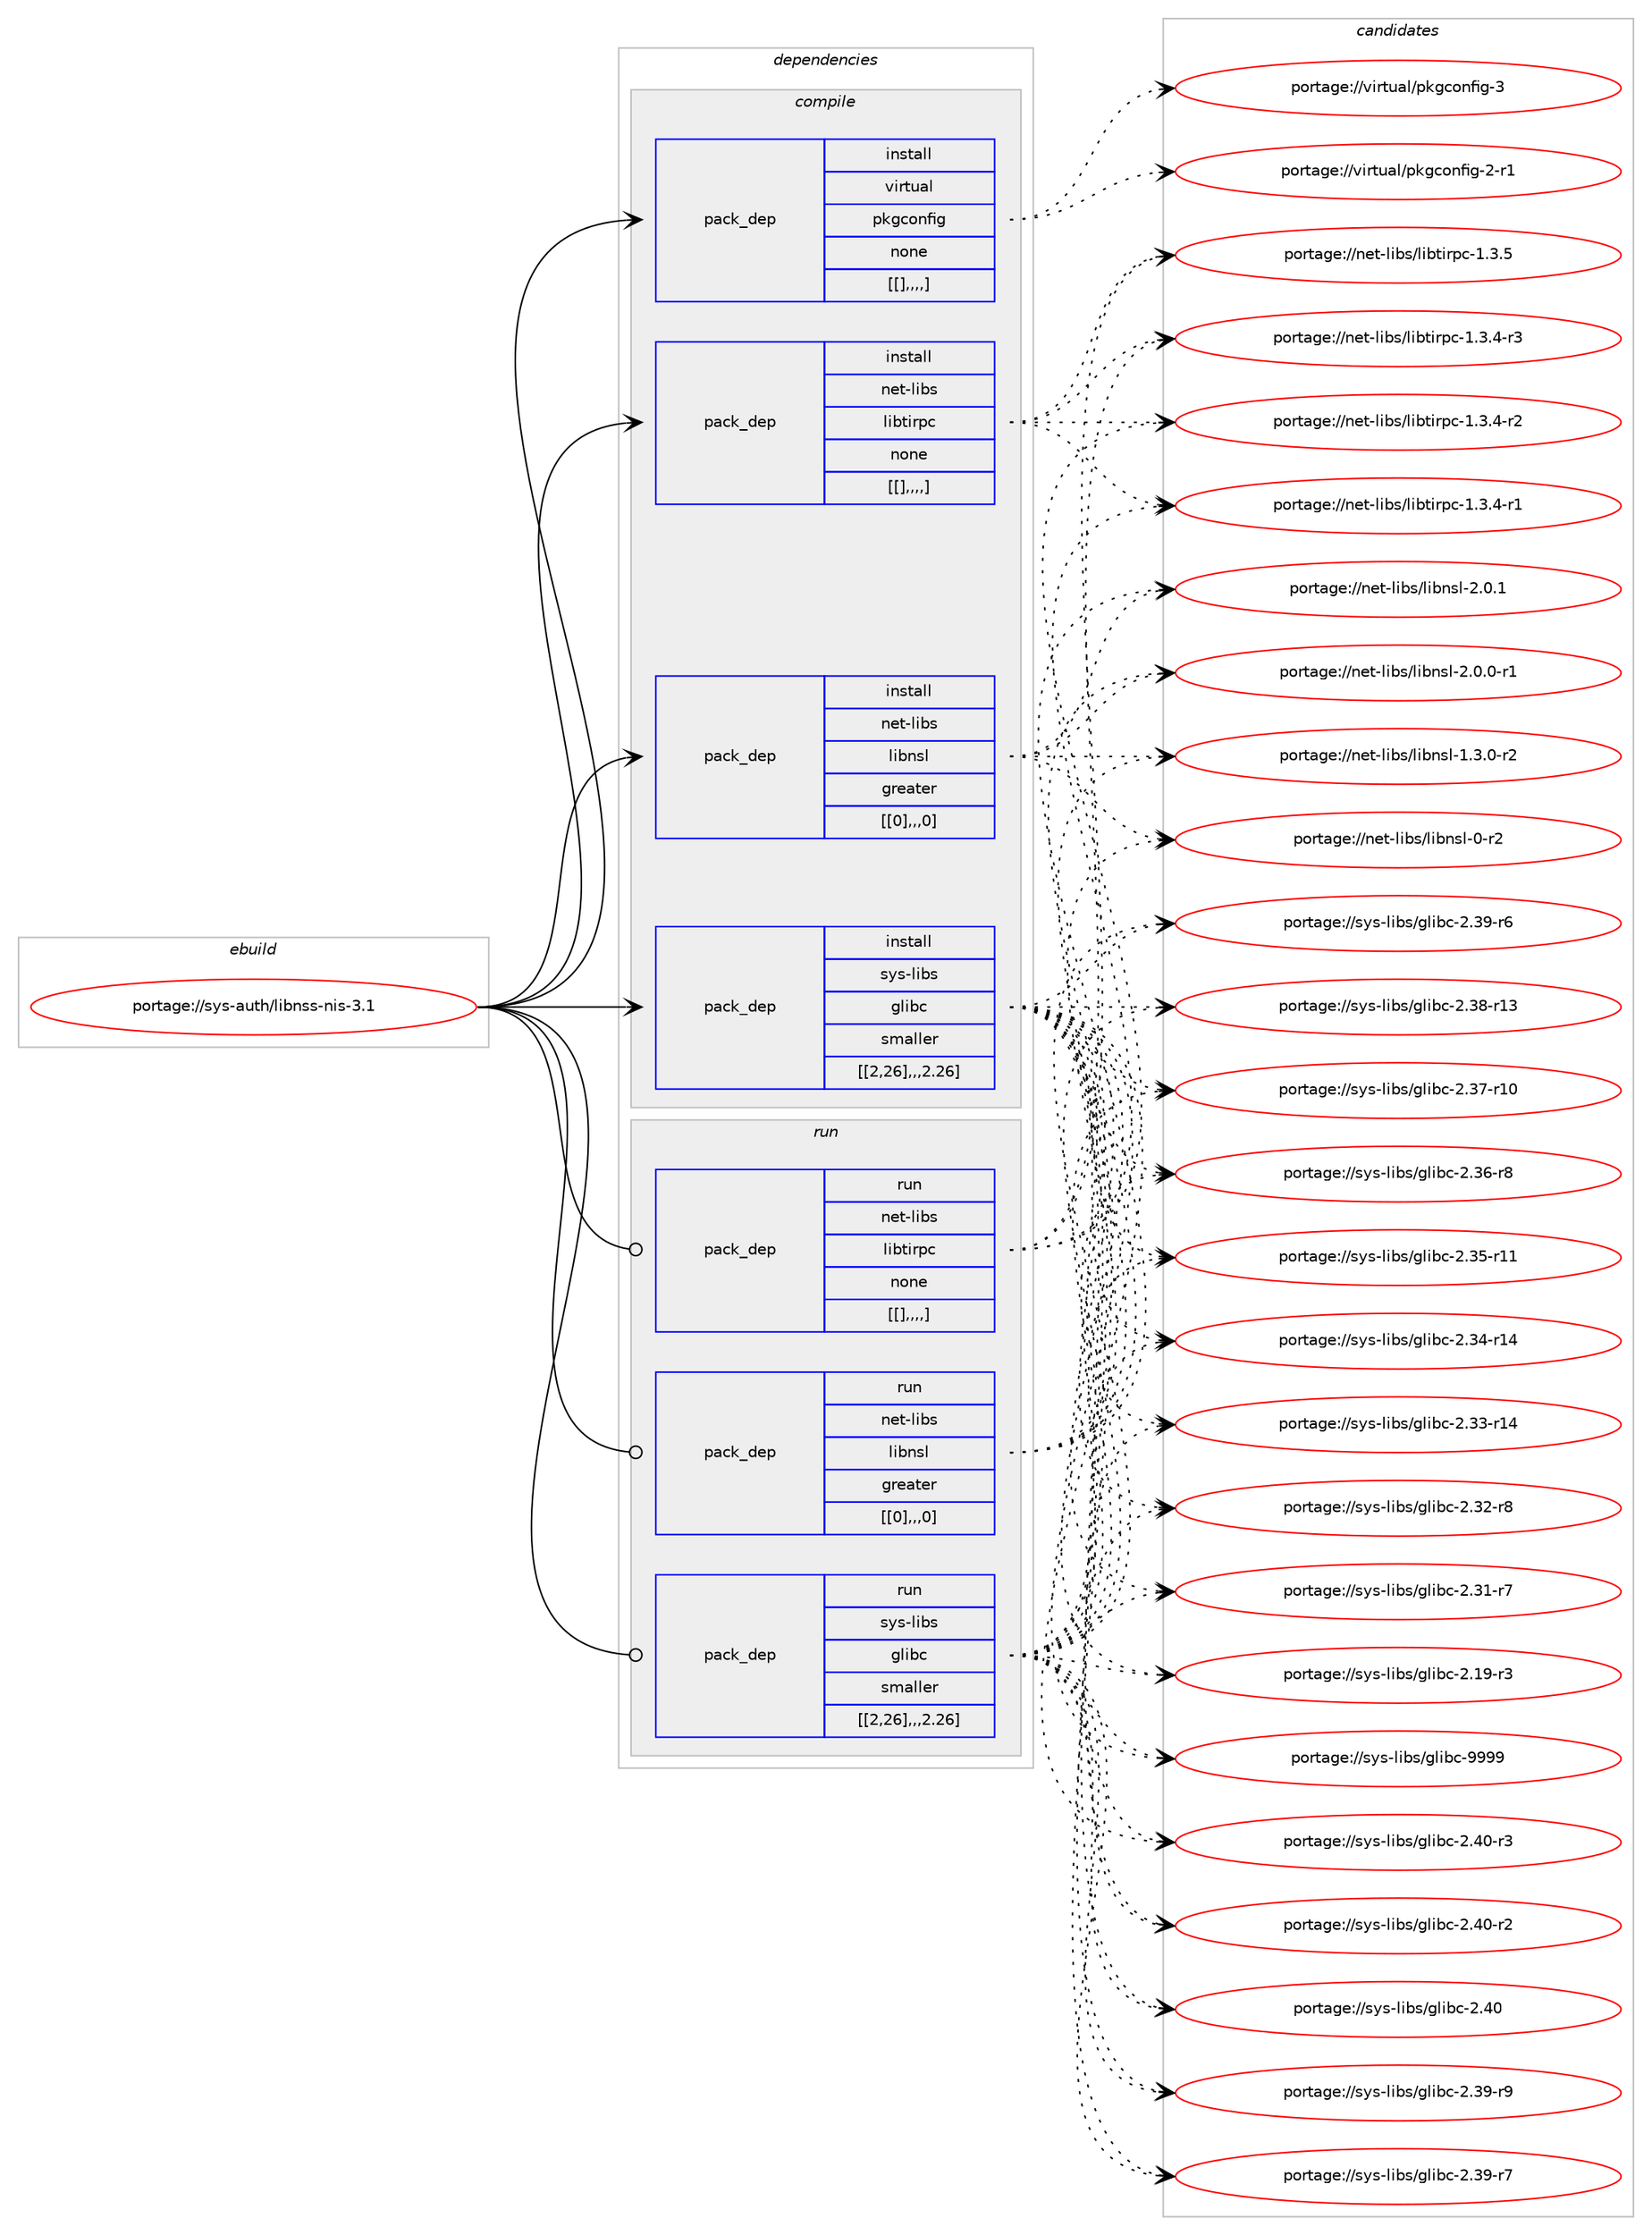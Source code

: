 digraph prolog {

# *************
# Graph options
# *************

newrank=true;
concentrate=true;
compound=true;
graph [rankdir=LR,fontname=Helvetica,fontsize=10,ranksep=1.5];#, ranksep=2.5, nodesep=0.2];
edge  [arrowhead=vee];
node  [fontname=Helvetica,fontsize=10];

# **********
# The ebuild
# **********

subgraph cluster_leftcol {
color=gray;
label=<<i>ebuild</i>>;
id [label="portage://sys-auth/libnss-nis-3.1", color=red, width=4, href="../sys-auth/libnss-nis-3.1.svg"];
}

# ****************
# The dependencies
# ****************

subgraph cluster_midcol {
color=gray;
label=<<i>dependencies</i>>;
subgraph cluster_compile {
fillcolor="#eeeeee";
style=filled;
label=<<i>compile</i>>;
subgraph pack322883 {
dependency443301 [label=<<TABLE BORDER="0" CELLBORDER="1" CELLSPACING="0" CELLPADDING="4" WIDTH="220"><TR><TD ROWSPAN="6" CELLPADDING="30">pack_dep</TD></TR><TR><TD WIDTH="110">install</TD></TR><TR><TD>net-libs</TD></TR><TR><TD>libnsl</TD></TR><TR><TD>greater</TD></TR><TR><TD>[[0],,,0]</TD></TR></TABLE>>, shape=none, color=blue];
}
id:e -> dependency443301:w [weight=20,style="solid",arrowhead="vee"];
subgraph pack322884 {
dependency443302 [label=<<TABLE BORDER="0" CELLBORDER="1" CELLSPACING="0" CELLPADDING="4" WIDTH="220"><TR><TD ROWSPAN="6" CELLPADDING="30">pack_dep</TD></TR><TR><TD WIDTH="110">install</TD></TR><TR><TD>net-libs</TD></TR><TR><TD>libtirpc</TD></TR><TR><TD>none</TD></TR><TR><TD>[[],,,,]</TD></TR></TABLE>>, shape=none, color=blue];
}
id:e -> dependency443302:w [weight=20,style="solid",arrowhead="vee"];
subgraph pack322885 {
dependency443303 [label=<<TABLE BORDER="0" CELLBORDER="1" CELLSPACING="0" CELLPADDING="4" WIDTH="220"><TR><TD ROWSPAN="6" CELLPADDING="30">pack_dep</TD></TR><TR><TD WIDTH="110">install</TD></TR><TR><TD>virtual</TD></TR><TR><TD>pkgconfig</TD></TR><TR><TD>none</TD></TR><TR><TD>[[],,,,]</TD></TR></TABLE>>, shape=none, color=blue];
}
id:e -> dependency443303:w [weight=20,style="solid",arrowhead="vee"];
subgraph pack322886 {
dependency443304 [label=<<TABLE BORDER="0" CELLBORDER="1" CELLSPACING="0" CELLPADDING="4" WIDTH="220"><TR><TD ROWSPAN="6" CELLPADDING="30">pack_dep</TD></TR><TR><TD WIDTH="110">install</TD></TR><TR><TD>sys-libs</TD></TR><TR><TD>glibc</TD></TR><TR><TD>smaller</TD></TR><TR><TD>[[2,26],,,2.26]</TD></TR></TABLE>>, shape=none, color=blue];
}
id:e -> dependency443304:w [weight=20,style="solid",arrowhead="vee"];
}
subgraph cluster_compileandrun {
fillcolor="#eeeeee";
style=filled;
label=<<i>compile and run</i>>;
}
subgraph cluster_run {
fillcolor="#eeeeee";
style=filled;
label=<<i>run</i>>;
subgraph pack322887 {
dependency443305 [label=<<TABLE BORDER="0" CELLBORDER="1" CELLSPACING="0" CELLPADDING="4" WIDTH="220"><TR><TD ROWSPAN="6" CELLPADDING="30">pack_dep</TD></TR><TR><TD WIDTH="110">run</TD></TR><TR><TD>net-libs</TD></TR><TR><TD>libnsl</TD></TR><TR><TD>greater</TD></TR><TR><TD>[[0],,,0]</TD></TR></TABLE>>, shape=none, color=blue];
}
id:e -> dependency443305:w [weight=20,style="solid",arrowhead="odot"];
subgraph pack322888 {
dependency443306 [label=<<TABLE BORDER="0" CELLBORDER="1" CELLSPACING="0" CELLPADDING="4" WIDTH="220"><TR><TD ROWSPAN="6" CELLPADDING="30">pack_dep</TD></TR><TR><TD WIDTH="110">run</TD></TR><TR><TD>net-libs</TD></TR><TR><TD>libtirpc</TD></TR><TR><TD>none</TD></TR><TR><TD>[[],,,,]</TD></TR></TABLE>>, shape=none, color=blue];
}
id:e -> dependency443306:w [weight=20,style="solid",arrowhead="odot"];
subgraph pack322889 {
dependency443307 [label=<<TABLE BORDER="0" CELLBORDER="1" CELLSPACING="0" CELLPADDING="4" WIDTH="220"><TR><TD ROWSPAN="6" CELLPADDING="30">pack_dep</TD></TR><TR><TD WIDTH="110">run</TD></TR><TR><TD>sys-libs</TD></TR><TR><TD>glibc</TD></TR><TR><TD>smaller</TD></TR><TR><TD>[[2,26],,,2.26]</TD></TR></TABLE>>, shape=none, color=blue];
}
id:e -> dependency443307:w [weight=20,style="solid",arrowhead="odot"];
}
}

# **************
# The candidates
# **************

subgraph cluster_choices {
rank=same;
color=gray;
label=<<i>candidates</i>>;

subgraph choice322883 {
color=black;
nodesep=1;
choice11010111645108105981154710810598110115108455046484649 [label="portage://net-libs/libnsl-2.0.1", color=red, width=4,href="../net-libs/libnsl-2.0.1.svg"];
choice110101116451081059811547108105981101151084550464846484511449 [label="portage://net-libs/libnsl-2.0.0-r1", color=red, width=4,href="../net-libs/libnsl-2.0.0-r1.svg"];
choice110101116451081059811547108105981101151084549465146484511450 [label="portage://net-libs/libnsl-1.3.0-r2", color=red, width=4,href="../net-libs/libnsl-1.3.0-r2.svg"];
choice1101011164510810598115471081059811011510845484511450 [label="portage://net-libs/libnsl-0-r2", color=red, width=4,href="../net-libs/libnsl-0-r2.svg"];
dependency443301:e -> choice11010111645108105981154710810598110115108455046484649:w [style=dotted,weight="100"];
dependency443301:e -> choice110101116451081059811547108105981101151084550464846484511449:w [style=dotted,weight="100"];
dependency443301:e -> choice110101116451081059811547108105981101151084549465146484511450:w [style=dotted,weight="100"];
dependency443301:e -> choice1101011164510810598115471081059811011510845484511450:w [style=dotted,weight="100"];
}
subgraph choice322884 {
color=black;
nodesep=1;
choice1101011164510810598115471081059811610511411299454946514653 [label="portage://net-libs/libtirpc-1.3.5", color=red, width=4,href="../net-libs/libtirpc-1.3.5.svg"];
choice11010111645108105981154710810598116105114112994549465146524511451 [label="portage://net-libs/libtirpc-1.3.4-r3", color=red, width=4,href="../net-libs/libtirpc-1.3.4-r3.svg"];
choice11010111645108105981154710810598116105114112994549465146524511450 [label="portage://net-libs/libtirpc-1.3.4-r2", color=red, width=4,href="../net-libs/libtirpc-1.3.4-r2.svg"];
choice11010111645108105981154710810598116105114112994549465146524511449 [label="portage://net-libs/libtirpc-1.3.4-r1", color=red, width=4,href="../net-libs/libtirpc-1.3.4-r1.svg"];
dependency443302:e -> choice1101011164510810598115471081059811610511411299454946514653:w [style=dotted,weight="100"];
dependency443302:e -> choice11010111645108105981154710810598116105114112994549465146524511451:w [style=dotted,weight="100"];
dependency443302:e -> choice11010111645108105981154710810598116105114112994549465146524511450:w [style=dotted,weight="100"];
dependency443302:e -> choice11010111645108105981154710810598116105114112994549465146524511449:w [style=dotted,weight="100"];
}
subgraph choice322885 {
color=black;
nodesep=1;
choice1181051141161179710847112107103991111101021051034551 [label="portage://virtual/pkgconfig-3", color=red, width=4,href="../virtual/pkgconfig-3.svg"];
choice11810511411611797108471121071039911111010210510345504511449 [label="portage://virtual/pkgconfig-2-r1", color=red, width=4,href="../virtual/pkgconfig-2-r1.svg"];
dependency443303:e -> choice1181051141161179710847112107103991111101021051034551:w [style=dotted,weight="100"];
dependency443303:e -> choice11810511411611797108471121071039911111010210510345504511449:w [style=dotted,weight="100"];
}
subgraph choice322886 {
color=black;
nodesep=1;
choice11512111545108105981154710310810598994557575757 [label="portage://sys-libs/glibc-9999", color=red, width=4,href="../sys-libs/glibc-9999.svg"];
choice115121115451081059811547103108105989945504652484511451 [label="portage://sys-libs/glibc-2.40-r3", color=red, width=4,href="../sys-libs/glibc-2.40-r3.svg"];
choice115121115451081059811547103108105989945504652484511450 [label="portage://sys-libs/glibc-2.40-r2", color=red, width=4,href="../sys-libs/glibc-2.40-r2.svg"];
choice11512111545108105981154710310810598994550465248 [label="portage://sys-libs/glibc-2.40", color=red, width=4,href="../sys-libs/glibc-2.40.svg"];
choice115121115451081059811547103108105989945504651574511457 [label="portage://sys-libs/glibc-2.39-r9", color=red, width=4,href="../sys-libs/glibc-2.39-r9.svg"];
choice115121115451081059811547103108105989945504651574511455 [label="portage://sys-libs/glibc-2.39-r7", color=red, width=4,href="../sys-libs/glibc-2.39-r7.svg"];
choice115121115451081059811547103108105989945504651574511454 [label="portage://sys-libs/glibc-2.39-r6", color=red, width=4,href="../sys-libs/glibc-2.39-r6.svg"];
choice11512111545108105981154710310810598994550465156451144951 [label="portage://sys-libs/glibc-2.38-r13", color=red, width=4,href="../sys-libs/glibc-2.38-r13.svg"];
choice11512111545108105981154710310810598994550465155451144948 [label="portage://sys-libs/glibc-2.37-r10", color=red, width=4,href="../sys-libs/glibc-2.37-r10.svg"];
choice115121115451081059811547103108105989945504651544511456 [label="portage://sys-libs/glibc-2.36-r8", color=red, width=4,href="../sys-libs/glibc-2.36-r8.svg"];
choice11512111545108105981154710310810598994550465153451144949 [label="portage://sys-libs/glibc-2.35-r11", color=red, width=4,href="../sys-libs/glibc-2.35-r11.svg"];
choice11512111545108105981154710310810598994550465152451144952 [label="portage://sys-libs/glibc-2.34-r14", color=red, width=4,href="../sys-libs/glibc-2.34-r14.svg"];
choice11512111545108105981154710310810598994550465151451144952 [label="portage://sys-libs/glibc-2.33-r14", color=red, width=4,href="../sys-libs/glibc-2.33-r14.svg"];
choice115121115451081059811547103108105989945504651504511456 [label="portage://sys-libs/glibc-2.32-r8", color=red, width=4,href="../sys-libs/glibc-2.32-r8.svg"];
choice115121115451081059811547103108105989945504651494511455 [label="portage://sys-libs/glibc-2.31-r7", color=red, width=4,href="../sys-libs/glibc-2.31-r7.svg"];
choice115121115451081059811547103108105989945504649574511451 [label="portage://sys-libs/glibc-2.19-r3", color=red, width=4,href="../sys-libs/glibc-2.19-r3.svg"];
dependency443304:e -> choice11512111545108105981154710310810598994557575757:w [style=dotted,weight="100"];
dependency443304:e -> choice115121115451081059811547103108105989945504652484511451:w [style=dotted,weight="100"];
dependency443304:e -> choice115121115451081059811547103108105989945504652484511450:w [style=dotted,weight="100"];
dependency443304:e -> choice11512111545108105981154710310810598994550465248:w [style=dotted,weight="100"];
dependency443304:e -> choice115121115451081059811547103108105989945504651574511457:w [style=dotted,weight="100"];
dependency443304:e -> choice115121115451081059811547103108105989945504651574511455:w [style=dotted,weight="100"];
dependency443304:e -> choice115121115451081059811547103108105989945504651574511454:w [style=dotted,weight="100"];
dependency443304:e -> choice11512111545108105981154710310810598994550465156451144951:w [style=dotted,weight="100"];
dependency443304:e -> choice11512111545108105981154710310810598994550465155451144948:w [style=dotted,weight="100"];
dependency443304:e -> choice115121115451081059811547103108105989945504651544511456:w [style=dotted,weight="100"];
dependency443304:e -> choice11512111545108105981154710310810598994550465153451144949:w [style=dotted,weight="100"];
dependency443304:e -> choice11512111545108105981154710310810598994550465152451144952:w [style=dotted,weight="100"];
dependency443304:e -> choice11512111545108105981154710310810598994550465151451144952:w [style=dotted,weight="100"];
dependency443304:e -> choice115121115451081059811547103108105989945504651504511456:w [style=dotted,weight="100"];
dependency443304:e -> choice115121115451081059811547103108105989945504651494511455:w [style=dotted,weight="100"];
dependency443304:e -> choice115121115451081059811547103108105989945504649574511451:w [style=dotted,weight="100"];
}
subgraph choice322887 {
color=black;
nodesep=1;
choice11010111645108105981154710810598110115108455046484649 [label="portage://net-libs/libnsl-2.0.1", color=red, width=4,href="../net-libs/libnsl-2.0.1.svg"];
choice110101116451081059811547108105981101151084550464846484511449 [label="portage://net-libs/libnsl-2.0.0-r1", color=red, width=4,href="../net-libs/libnsl-2.0.0-r1.svg"];
choice110101116451081059811547108105981101151084549465146484511450 [label="portage://net-libs/libnsl-1.3.0-r2", color=red, width=4,href="../net-libs/libnsl-1.3.0-r2.svg"];
choice1101011164510810598115471081059811011510845484511450 [label="portage://net-libs/libnsl-0-r2", color=red, width=4,href="../net-libs/libnsl-0-r2.svg"];
dependency443305:e -> choice11010111645108105981154710810598110115108455046484649:w [style=dotted,weight="100"];
dependency443305:e -> choice110101116451081059811547108105981101151084550464846484511449:w [style=dotted,weight="100"];
dependency443305:e -> choice110101116451081059811547108105981101151084549465146484511450:w [style=dotted,weight="100"];
dependency443305:e -> choice1101011164510810598115471081059811011510845484511450:w [style=dotted,weight="100"];
}
subgraph choice322888 {
color=black;
nodesep=1;
choice1101011164510810598115471081059811610511411299454946514653 [label="portage://net-libs/libtirpc-1.3.5", color=red, width=4,href="../net-libs/libtirpc-1.3.5.svg"];
choice11010111645108105981154710810598116105114112994549465146524511451 [label="portage://net-libs/libtirpc-1.3.4-r3", color=red, width=4,href="../net-libs/libtirpc-1.3.4-r3.svg"];
choice11010111645108105981154710810598116105114112994549465146524511450 [label="portage://net-libs/libtirpc-1.3.4-r2", color=red, width=4,href="../net-libs/libtirpc-1.3.4-r2.svg"];
choice11010111645108105981154710810598116105114112994549465146524511449 [label="portage://net-libs/libtirpc-1.3.4-r1", color=red, width=4,href="../net-libs/libtirpc-1.3.4-r1.svg"];
dependency443306:e -> choice1101011164510810598115471081059811610511411299454946514653:w [style=dotted,weight="100"];
dependency443306:e -> choice11010111645108105981154710810598116105114112994549465146524511451:w [style=dotted,weight="100"];
dependency443306:e -> choice11010111645108105981154710810598116105114112994549465146524511450:w [style=dotted,weight="100"];
dependency443306:e -> choice11010111645108105981154710810598116105114112994549465146524511449:w [style=dotted,weight="100"];
}
subgraph choice322889 {
color=black;
nodesep=1;
choice11512111545108105981154710310810598994557575757 [label="portage://sys-libs/glibc-9999", color=red, width=4,href="../sys-libs/glibc-9999.svg"];
choice115121115451081059811547103108105989945504652484511451 [label="portage://sys-libs/glibc-2.40-r3", color=red, width=4,href="../sys-libs/glibc-2.40-r3.svg"];
choice115121115451081059811547103108105989945504652484511450 [label="portage://sys-libs/glibc-2.40-r2", color=red, width=4,href="../sys-libs/glibc-2.40-r2.svg"];
choice11512111545108105981154710310810598994550465248 [label="portage://sys-libs/glibc-2.40", color=red, width=4,href="../sys-libs/glibc-2.40.svg"];
choice115121115451081059811547103108105989945504651574511457 [label="portage://sys-libs/glibc-2.39-r9", color=red, width=4,href="../sys-libs/glibc-2.39-r9.svg"];
choice115121115451081059811547103108105989945504651574511455 [label="portage://sys-libs/glibc-2.39-r7", color=red, width=4,href="../sys-libs/glibc-2.39-r7.svg"];
choice115121115451081059811547103108105989945504651574511454 [label="portage://sys-libs/glibc-2.39-r6", color=red, width=4,href="../sys-libs/glibc-2.39-r6.svg"];
choice11512111545108105981154710310810598994550465156451144951 [label="portage://sys-libs/glibc-2.38-r13", color=red, width=4,href="../sys-libs/glibc-2.38-r13.svg"];
choice11512111545108105981154710310810598994550465155451144948 [label="portage://sys-libs/glibc-2.37-r10", color=red, width=4,href="../sys-libs/glibc-2.37-r10.svg"];
choice115121115451081059811547103108105989945504651544511456 [label="portage://sys-libs/glibc-2.36-r8", color=red, width=4,href="../sys-libs/glibc-2.36-r8.svg"];
choice11512111545108105981154710310810598994550465153451144949 [label="portage://sys-libs/glibc-2.35-r11", color=red, width=4,href="../sys-libs/glibc-2.35-r11.svg"];
choice11512111545108105981154710310810598994550465152451144952 [label="portage://sys-libs/glibc-2.34-r14", color=red, width=4,href="../sys-libs/glibc-2.34-r14.svg"];
choice11512111545108105981154710310810598994550465151451144952 [label="portage://sys-libs/glibc-2.33-r14", color=red, width=4,href="../sys-libs/glibc-2.33-r14.svg"];
choice115121115451081059811547103108105989945504651504511456 [label="portage://sys-libs/glibc-2.32-r8", color=red, width=4,href="../sys-libs/glibc-2.32-r8.svg"];
choice115121115451081059811547103108105989945504651494511455 [label="portage://sys-libs/glibc-2.31-r7", color=red, width=4,href="../sys-libs/glibc-2.31-r7.svg"];
choice115121115451081059811547103108105989945504649574511451 [label="portage://sys-libs/glibc-2.19-r3", color=red, width=4,href="../sys-libs/glibc-2.19-r3.svg"];
dependency443307:e -> choice11512111545108105981154710310810598994557575757:w [style=dotted,weight="100"];
dependency443307:e -> choice115121115451081059811547103108105989945504652484511451:w [style=dotted,weight="100"];
dependency443307:e -> choice115121115451081059811547103108105989945504652484511450:w [style=dotted,weight="100"];
dependency443307:e -> choice11512111545108105981154710310810598994550465248:w [style=dotted,weight="100"];
dependency443307:e -> choice115121115451081059811547103108105989945504651574511457:w [style=dotted,weight="100"];
dependency443307:e -> choice115121115451081059811547103108105989945504651574511455:w [style=dotted,weight="100"];
dependency443307:e -> choice115121115451081059811547103108105989945504651574511454:w [style=dotted,weight="100"];
dependency443307:e -> choice11512111545108105981154710310810598994550465156451144951:w [style=dotted,weight="100"];
dependency443307:e -> choice11512111545108105981154710310810598994550465155451144948:w [style=dotted,weight="100"];
dependency443307:e -> choice115121115451081059811547103108105989945504651544511456:w [style=dotted,weight="100"];
dependency443307:e -> choice11512111545108105981154710310810598994550465153451144949:w [style=dotted,weight="100"];
dependency443307:e -> choice11512111545108105981154710310810598994550465152451144952:w [style=dotted,weight="100"];
dependency443307:e -> choice11512111545108105981154710310810598994550465151451144952:w [style=dotted,weight="100"];
dependency443307:e -> choice115121115451081059811547103108105989945504651504511456:w [style=dotted,weight="100"];
dependency443307:e -> choice115121115451081059811547103108105989945504651494511455:w [style=dotted,weight="100"];
dependency443307:e -> choice115121115451081059811547103108105989945504649574511451:w [style=dotted,weight="100"];
}
}

}
